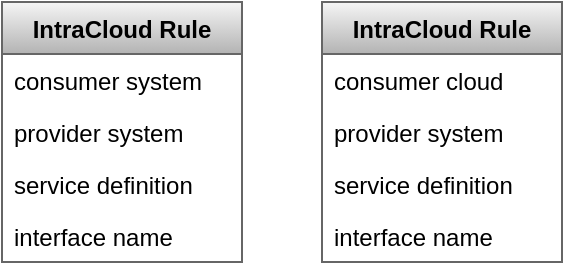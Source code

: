 <mxfile version="14.1.8" type="device"><diagram id="R2lEEEUBdFMjLlhIrx00" name="Page-1"><mxGraphModel dx="1422" dy="822" grid="1" gridSize="10" guides="1" tooltips="1" connect="1" arrows="1" fold="1" page="1" pageScale="1" pageWidth="850" pageHeight="1100" math="0" shadow="0" extFonts="Permanent Marker^https://fonts.googleapis.com/css?family=Permanent+Marker"><root><mxCell id="0"/><mxCell id="1" parent="0"/><mxCell id="y-5ZBDFGa6k98XufvoFu-1" value="IntraCloud Rule" style="swimlane;fontStyle=1;childLayout=stackLayout;horizontal=1;startSize=26;fillColor=#f5f5f5;horizontalStack=0;resizeParent=1;resizeParentMax=0;resizeLast=0;collapsible=1;marginBottom=0;gradientColor=#b3b3b3;strokeColor=#666666;swimlaneLine=1;" parent="1" vertex="1"><mxGeometry x="80" y="160" width="120" height="130" as="geometry"/></mxCell><mxCell id="y-5ZBDFGa6k98XufvoFu-2" value="consumer system" style="text;strokeColor=none;fillColor=none;align=left;verticalAlign=top;spacingLeft=4;spacingRight=4;overflow=hidden;rotatable=0;points=[[0,0.5],[1,0.5]];portConstraint=eastwest;" parent="y-5ZBDFGa6k98XufvoFu-1" vertex="1"><mxGeometry y="26" width="120" height="26" as="geometry"/></mxCell><mxCell id="y-5ZBDFGa6k98XufvoFu-3" value="provider system" style="text;strokeColor=none;fillColor=none;align=left;verticalAlign=top;spacingLeft=4;spacingRight=4;overflow=hidden;rotatable=0;points=[[0,0.5],[1,0.5]];portConstraint=eastwest;" parent="y-5ZBDFGa6k98XufvoFu-1" vertex="1"><mxGeometry y="52" width="120" height="26" as="geometry"/></mxCell><mxCell id="y-5ZBDFGa6k98XufvoFu-5" value="service definition" style="text;strokeColor=none;fillColor=none;align=left;verticalAlign=top;spacingLeft=4;spacingRight=4;overflow=hidden;rotatable=0;points=[[0,0.5],[1,0.5]];portConstraint=eastwest;" parent="y-5ZBDFGa6k98XufvoFu-1" vertex="1"><mxGeometry y="78" width="120" height="26" as="geometry"/></mxCell><mxCell id="y-5ZBDFGa6k98XufvoFu-6" value="interface name&#10;" style="text;strokeColor=none;fillColor=none;align=left;verticalAlign=top;spacingLeft=4;spacingRight=4;overflow=hidden;rotatable=0;points=[[0,0.5],[1,0.5]];portConstraint=eastwest;" parent="y-5ZBDFGa6k98XufvoFu-1" vertex="1"><mxGeometry y="104" width="120" height="26" as="geometry"/></mxCell><mxCell id="6UZl04_Y3EW1LkBgAppr-6" value="IntraCloud Rule" style="swimlane;fontStyle=1;childLayout=stackLayout;horizontal=1;startSize=26;fillColor=#f5f5f5;horizontalStack=0;resizeParent=1;resizeParentMax=0;resizeLast=0;collapsible=1;marginBottom=0;gradientColor=#b3b3b3;strokeColor=#666666;swimlaneLine=1;" vertex="1" parent="1"><mxGeometry x="240" y="160" width="120" height="130" as="geometry"/></mxCell><mxCell id="6UZl04_Y3EW1LkBgAppr-7" value="consumer cloud" style="text;strokeColor=none;fillColor=none;align=left;verticalAlign=top;spacingLeft=4;spacingRight=4;overflow=hidden;rotatable=0;points=[[0,0.5],[1,0.5]];portConstraint=eastwest;" vertex="1" parent="6UZl04_Y3EW1LkBgAppr-6"><mxGeometry y="26" width="120" height="26" as="geometry"/></mxCell><mxCell id="6UZl04_Y3EW1LkBgAppr-8" value="provider system" style="text;strokeColor=none;fillColor=none;align=left;verticalAlign=top;spacingLeft=4;spacingRight=4;overflow=hidden;rotatable=0;points=[[0,0.5],[1,0.5]];portConstraint=eastwest;" vertex="1" parent="6UZl04_Y3EW1LkBgAppr-6"><mxGeometry y="52" width="120" height="26" as="geometry"/></mxCell><mxCell id="6UZl04_Y3EW1LkBgAppr-9" value="service definition" style="text;strokeColor=none;fillColor=none;align=left;verticalAlign=top;spacingLeft=4;spacingRight=4;overflow=hidden;rotatable=0;points=[[0,0.5],[1,0.5]];portConstraint=eastwest;" vertex="1" parent="6UZl04_Y3EW1LkBgAppr-6"><mxGeometry y="78" width="120" height="26" as="geometry"/></mxCell><mxCell id="6UZl04_Y3EW1LkBgAppr-10" value="interface name&#10;" style="text;strokeColor=none;fillColor=none;align=left;verticalAlign=top;spacingLeft=4;spacingRight=4;overflow=hidden;rotatable=0;points=[[0,0.5],[1,0.5]];portConstraint=eastwest;" vertex="1" parent="6UZl04_Y3EW1LkBgAppr-6"><mxGeometry y="104" width="120" height="26" as="geometry"/></mxCell></root></mxGraphModel></diagram></mxfile>